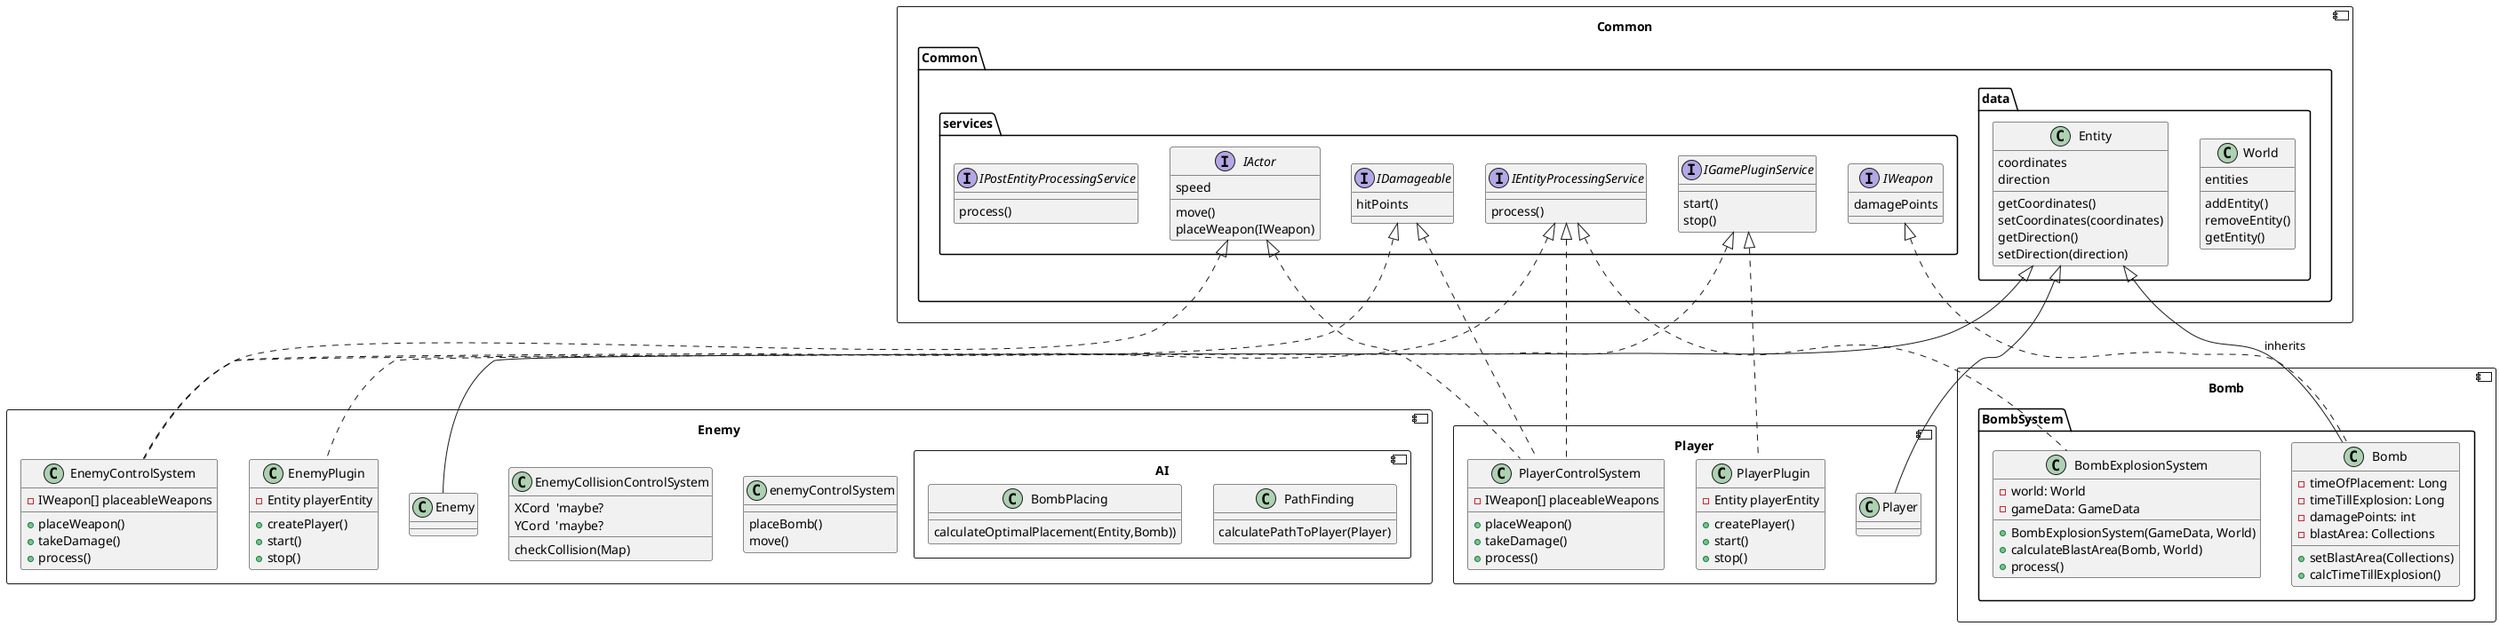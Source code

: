 @startuml
component Common {
    package Common {

        package services {
            interface IActor {
                speed
                move()
                placeWeapon(IWeapon)
            }

            interface IWeapon {
                damagePoints
            }

            interface IDamageable {
                hitPoints
            }

            interface IGamePluginService {
                start()
                stop()
            }

            interface IEntityProcessingService {
                process()
            }

            interface IPostEntityProcessingService {
                process()
            }
        }

        package data {
            class World {
                entities
                addEntity()
                removeEntity()
                getEntity()
            }

            class Entity {
                coordinates
                direction

                getCoordinates()
                setCoordinates(coordinates)
                getDirection()
                setDirection(direction)
            }
        }
    }


'	component Parts {
'		interface EntityPart {
'			process()
'		}
'
'		class LifePart implements EntityPart {
'		}
'
'		class MovingPart implements EntityPart {
'		}
'
'		class PositionPart implements EntityPart {
'		}
'
'	}
}
component Bomb{
    package BombSystem {
        class Bomb implements Common.Common.services.IWeapon{
            - timeOfPlacement: Long
            - timeTillExplosion: Long
            - damagePoints: int
            - blastArea: Collections
            + setBlastArea(Collections)
            + calcTimeTillExplosion()
        }
        Bomb --|> Entity : inherits

        class BombExplosionSystem implements Common.Common.services.IEntityProcessingService {
            - world: World
            - gameData: GameData
            + BombExplosionSystem(GameData, World)
            + calculateBlastArea(Bomb, World)
            + process()
        }
    }
}

component Enemy{
    class enemyControlSystem{
        placeBomb()
        move()
    }
    component AI{
    'maybe an interface
        class PathFinding{
            calculatePathToPlayer(Player)
        }

        class BombPlacing {
            calculateOptimalPlacement(Entity,Bomb))
        }
    }

    class EnemyCollisionControlSystem{
        XCord  'maybe?
        YCord  'maybe?
        checkCollision(Map)
    }

    class Enemy {
        }

        class EnemyControlSystem {
        - IWeapon[] placeableWeapons
        + placeWeapon()
        + takeDamage()
        + process()
        }

        class EnemyPlugin {
        - Entity playerEntity
        + createPlayer()
        + start()
        + stop()
        }

        Common.Common.services.IActor <|.. Enemy.EnemyControlSystem
        Common.Common.services.IDamageable <|.. Enemy.EnemyControlSystem
        Common.Common.data.Entity <|-- Enemy.Enemy
        Common.Common.services.IEntityProcessingService <|.. Enemy.EnemyControlSystem
        Common.Common.services.IGamePluginService <|.. Enemy.EnemyPlugin
}
	
component Player {
    class Player {
    }

    class PlayerControlSystem {
    - IWeapon[] placeableWeapons
    + placeWeapon()
    + takeDamage()
    + process()
    }

    class PlayerPlugin {
    - Entity playerEntity
    + createPlayer()
    + start()
    + stop()
    }

    Common.Common.services.IActor <|.. Player.PlayerControlSystem
    Common.Common.services.IDamageable <|.. Player.PlayerControlSystem
    Common.Common.data.Entity <|-- Player.Player
    Common.Common.services.IEntityProcessingService <|.. Player.PlayerControlSystem
    Common.Common.services.IGamePluginService <|.. Player.PlayerPlugin
}



@enduml